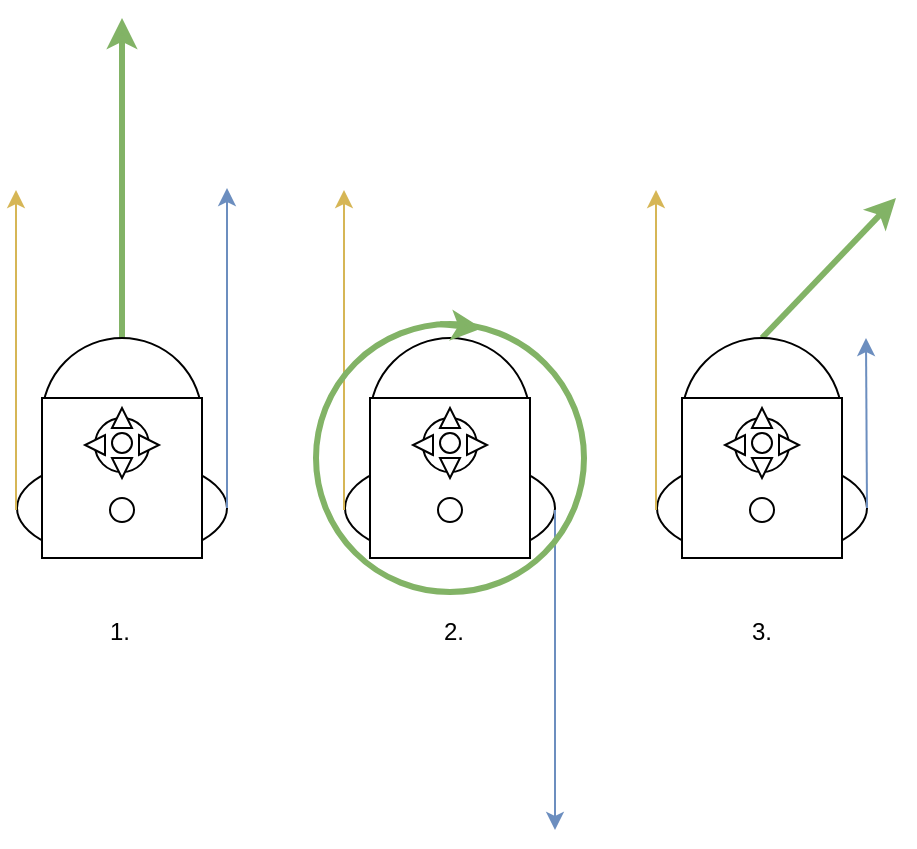 <mxfile version="12.3.7" type="device" pages="1"><diagram id="qB9L1Cb3DhEaYUuQo80A" name="Page-1"><mxGraphModel dx="941" dy="549" grid="1" gridSize="10" guides="1" tooltips="1" connect="1" arrows="1" fold="1" page="1" pageScale="1" pageWidth="1169" pageHeight="827" math="0" shadow="0"><root><mxCell id="0"/><mxCell id="1" parent="0"/><mxCell id="spooD4yjkM3qiapYt5UC-16" value="" style="endArrow=classic;html=1;strokeWidth=3;fillColor=#d5e8d4;strokeColor=#82b366;" edge="1" parent="1"><mxGeometry width="50" height="50" relative="1" as="geometry"><mxPoint x="73.0" y="170" as="sourcePoint"/><mxPoint x="73.0" y="10" as="targetPoint"/></mxGeometry></mxCell><mxCell id="spooD4yjkM3qiapYt5UC-3" value="" style="ellipse;whiteSpace=wrap;html=1;" vertex="1" parent="1"><mxGeometry x="20.5" y="230" width="105" height="50" as="geometry"/></mxCell><mxCell id="spooD4yjkM3qiapYt5UC-2" value="" style="ellipse;whiteSpace=wrap;html=1;aspect=fixed;" vertex="1" parent="1"><mxGeometry x="33" y="170" width="80" height="80" as="geometry"/></mxCell><mxCell id="spooD4yjkM3qiapYt5UC-1" value="" style="whiteSpace=wrap;html=1;aspect=fixed;" vertex="1" parent="1"><mxGeometry x="33" y="200" width="80" height="80" as="geometry"/></mxCell><mxCell id="spooD4yjkM3qiapYt5UC-6" value="" style="ellipse;whiteSpace=wrap;html=1;aspect=fixed;" vertex="1" parent="1"><mxGeometry x="59.5" y="210" width="27" height="27" as="geometry"/></mxCell><mxCell id="spooD4yjkM3qiapYt5UC-7" value="" style="triangle;whiteSpace=wrap;html=1;" vertex="1" parent="1"><mxGeometry x="81.5" y="218.5" width="10" height="10" as="geometry"/></mxCell><mxCell id="spooD4yjkM3qiapYt5UC-8" value="" style="triangle;whiteSpace=wrap;html=1;rotation=-180;" vertex="1" parent="1"><mxGeometry x="54.5" y="218.5" width="10" height="10" as="geometry"/></mxCell><mxCell id="spooD4yjkM3qiapYt5UC-9" value="" style="triangle;whiteSpace=wrap;html=1;rotation=-90;" vertex="1" parent="1"><mxGeometry x="68" y="205" width="10" height="10" as="geometry"/></mxCell><mxCell id="spooD4yjkM3qiapYt5UC-10" value="" style="triangle;whiteSpace=wrap;html=1;rotation=90;" vertex="1" parent="1"><mxGeometry x="68" y="230" width="10" height="10" as="geometry"/></mxCell><mxCell id="spooD4yjkM3qiapYt5UC-11" value="" style="ellipse;whiteSpace=wrap;html=1;aspect=fixed;" vertex="1" parent="1"><mxGeometry x="68" y="217.5" width="10" height="10" as="geometry"/></mxCell><mxCell id="spooD4yjkM3qiapYt5UC-12" value="" style="ellipse;whiteSpace=wrap;html=1;aspect=fixed;" vertex="1" parent="1"><mxGeometry x="67" y="250" width="12" height="12" as="geometry"/></mxCell><mxCell id="spooD4yjkM3qiapYt5UC-13" value="" style="endArrow=classic;html=1;fillColor=#fff2cc;strokeColor=#d6b656;" edge="1" parent="1"><mxGeometry width="50" height="50" relative="1" as="geometry"><mxPoint x="20" y="256" as="sourcePoint"/><mxPoint x="20" y="96" as="targetPoint"/></mxGeometry></mxCell><mxCell id="spooD4yjkM3qiapYt5UC-14" value="" style="endArrow=classic;html=1;fillColor=#dae8fc;strokeColor=#6c8ebf;" edge="1" parent="1"><mxGeometry width="50" height="50" relative="1" as="geometry"><mxPoint x="125.5" y="255" as="sourcePoint"/><mxPoint x="125.5" y="95" as="targetPoint"/></mxGeometry></mxCell><mxCell id="Bv8I98MuulcPJa4PQHZ9-1" value="" style="endArrow=classic;html=1;strokeWidth=3;fillColor=#d5e8d4;strokeColor=#82b366;" edge="1" parent="1"><mxGeometry width="50" height="50" relative="1" as="geometry"><mxPoint x="393" y="170" as="sourcePoint"/><mxPoint x="460" y="100" as="targetPoint"/></mxGeometry></mxCell><mxCell id="Bv8I98MuulcPJa4PQHZ9-2" value="" style="ellipse;whiteSpace=wrap;html=1;" vertex="1" parent="1"><mxGeometry x="340.5" y="230" width="105" height="50" as="geometry"/></mxCell><mxCell id="Bv8I98MuulcPJa4PQHZ9-3" value="" style="ellipse;whiteSpace=wrap;html=1;aspect=fixed;" vertex="1" parent="1"><mxGeometry x="353" y="170" width="80" height="80" as="geometry"/></mxCell><mxCell id="Bv8I98MuulcPJa4PQHZ9-4" value="" style="whiteSpace=wrap;html=1;aspect=fixed;" vertex="1" parent="1"><mxGeometry x="353" y="200" width="80" height="80" as="geometry"/></mxCell><mxCell id="Bv8I98MuulcPJa4PQHZ9-5" value="" style="ellipse;whiteSpace=wrap;html=1;aspect=fixed;" vertex="1" parent="1"><mxGeometry x="379.5" y="210" width="27" height="27" as="geometry"/></mxCell><mxCell id="Bv8I98MuulcPJa4PQHZ9-6" value="" style="triangle;whiteSpace=wrap;html=1;" vertex="1" parent="1"><mxGeometry x="401.5" y="218.5" width="10" height="10" as="geometry"/></mxCell><mxCell id="Bv8I98MuulcPJa4PQHZ9-7" value="" style="triangle;whiteSpace=wrap;html=1;rotation=-180;" vertex="1" parent="1"><mxGeometry x="374.5" y="218.5" width="10" height="10" as="geometry"/></mxCell><mxCell id="Bv8I98MuulcPJa4PQHZ9-8" value="" style="triangle;whiteSpace=wrap;html=1;rotation=-90;" vertex="1" parent="1"><mxGeometry x="388" y="205" width="10" height="10" as="geometry"/></mxCell><mxCell id="Bv8I98MuulcPJa4PQHZ9-9" value="" style="triangle;whiteSpace=wrap;html=1;rotation=90;" vertex="1" parent="1"><mxGeometry x="388" y="230" width="10" height="10" as="geometry"/></mxCell><mxCell id="Bv8I98MuulcPJa4PQHZ9-10" value="" style="ellipse;whiteSpace=wrap;html=1;aspect=fixed;" vertex="1" parent="1"><mxGeometry x="388" y="217.5" width="10" height="10" as="geometry"/></mxCell><mxCell id="Bv8I98MuulcPJa4PQHZ9-11" value="" style="ellipse;whiteSpace=wrap;html=1;aspect=fixed;" vertex="1" parent="1"><mxGeometry x="387" y="250" width="12" height="12" as="geometry"/></mxCell><mxCell id="Bv8I98MuulcPJa4PQHZ9-12" value="" style="endArrow=classic;html=1;fillColor=#fff2cc;strokeColor=#d6b656;" edge="1" parent="1"><mxGeometry width="50" height="50" relative="1" as="geometry"><mxPoint x="340" y="256" as="sourcePoint"/><mxPoint x="340" y="96.0" as="targetPoint"/></mxGeometry></mxCell><mxCell id="Bv8I98MuulcPJa4PQHZ9-13" value="" style="endArrow=classic;html=1;fillColor=#dae8fc;strokeColor=#6c8ebf;" edge="1" parent="1"><mxGeometry width="50" height="50" relative="1" as="geometry"><mxPoint x="445.5" y="255" as="sourcePoint"/><mxPoint x="445" y="170" as="targetPoint"/></mxGeometry></mxCell><mxCell id="8leWHvvpN3oYwVEN9GtV-1" value="" style="ellipse;whiteSpace=wrap;html=1;" vertex="1" parent="1"><mxGeometry x="184.5" y="230" width="105" height="50" as="geometry"/></mxCell><mxCell id="8leWHvvpN3oYwVEN9GtV-2" value="" style="ellipse;whiteSpace=wrap;html=1;aspect=fixed;" vertex="1" parent="1"><mxGeometry x="197" y="170" width="80" height="80" as="geometry"/></mxCell><mxCell id="8leWHvvpN3oYwVEN9GtV-3" value="" style="whiteSpace=wrap;html=1;aspect=fixed;" vertex="1" parent="1"><mxGeometry x="197" y="200" width="80" height="80" as="geometry"/></mxCell><mxCell id="8leWHvvpN3oYwVEN9GtV-4" value="" style="ellipse;whiteSpace=wrap;html=1;aspect=fixed;" vertex="1" parent="1"><mxGeometry x="223.5" y="210" width="27" height="27" as="geometry"/></mxCell><mxCell id="8leWHvvpN3oYwVEN9GtV-5" value="" style="triangle;whiteSpace=wrap;html=1;" vertex="1" parent="1"><mxGeometry x="245.5" y="218.5" width="10" height="10" as="geometry"/></mxCell><mxCell id="8leWHvvpN3oYwVEN9GtV-6" value="" style="triangle;whiteSpace=wrap;html=1;rotation=-180;" vertex="1" parent="1"><mxGeometry x="218.5" y="218.5" width="10" height="10" as="geometry"/></mxCell><mxCell id="8leWHvvpN3oYwVEN9GtV-7" value="" style="triangle;whiteSpace=wrap;html=1;rotation=-90;" vertex="1" parent="1"><mxGeometry x="232" y="205" width="10" height="10" as="geometry"/></mxCell><mxCell id="8leWHvvpN3oYwVEN9GtV-8" value="" style="triangle;whiteSpace=wrap;html=1;rotation=90;" vertex="1" parent="1"><mxGeometry x="232" y="230" width="10" height="10" as="geometry"/></mxCell><mxCell id="8leWHvvpN3oYwVEN9GtV-9" value="" style="ellipse;whiteSpace=wrap;html=1;aspect=fixed;" vertex="1" parent="1"><mxGeometry x="232" y="217.5" width="10" height="10" as="geometry"/></mxCell><mxCell id="8leWHvvpN3oYwVEN9GtV-10" value="" style="ellipse;whiteSpace=wrap;html=1;aspect=fixed;" vertex="1" parent="1"><mxGeometry x="231" y="250" width="12" height="12" as="geometry"/></mxCell><mxCell id="8leWHvvpN3oYwVEN9GtV-11" value="" style="endArrow=classic;html=1;fillColor=#fff2cc;strokeColor=#d6b656;" edge="1" parent="1"><mxGeometry width="50" height="50" relative="1" as="geometry"><mxPoint x="184" y="256" as="sourcePoint"/><mxPoint x="184" y="96" as="targetPoint"/></mxGeometry></mxCell><mxCell id="8leWHvvpN3oYwVEN9GtV-12" value="" style="endArrow=none;html=1;fillColor=#dae8fc;strokeColor=#6c8ebf;endFill=0;startArrow=classic;startFill=1;" edge="1" parent="1"><mxGeometry width="50" height="50" relative="1" as="geometry"><mxPoint x="289.5" y="416" as="sourcePoint"/><mxPoint x="289.5" y="256" as="targetPoint"/></mxGeometry></mxCell><mxCell id="8leWHvvpN3oYwVEN9GtV-13" value="" style="ellipse;whiteSpace=wrap;html=1;aspect=fixed;fillColor=none;strokeColor=#82b366;strokeWidth=3;" vertex="1" parent="1"><mxGeometry x="170" y="163" width="134" height="134" as="geometry"/></mxCell><mxCell id="8leWHvvpN3oYwVEN9GtV-14" value="" style="endArrow=classic;html=1;strokeWidth=3;fillColor=#d5e8d4;strokeColor=#82b366;entryX=0.619;entryY=0.016;entryDx=0;entryDy=0;entryPerimeter=0;" edge="1" parent="1" target="8leWHvvpN3oYwVEN9GtV-13"><mxGeometry width="50" height="50" relative="1" as="geometry"><mxPoint x="232" y="163" as="sourcePoint"/><mxPoint x="242" y="153" as="targetPoint"/></mxGeometry></mxCell><mxCell id="OqCbS0oRHq2En3tk-O4h-1" value="1." style="text;html=1;strokeColor=none;fillColor=none;align=center;verticalAlign=middle;whiteSpace=wrap;rounded=0;" vertex="1" parent="1"><mxGeometry x="51.5" y="307" width="40" height="20" as="geometry"/></mxCell><mxCell id="OqCbS0oRHq2En3tk-O4h-2" value="2." style="text;html=1;strokeColor=none;fillColor=none;align=center;verticalAlign=middle;whiteSpace=wrap;rounded=0;" vertex="1" parent="1"><mxGeometry x="218.5" y="307" width="40" height="20" as="geometry"/></mxCell><mxCell id="OqCbS0oRHq2En3tk-O4h-3" value="3." style="text;html=1;strokeColor=none;fillColor=none;align=center;verticalAlign=middle;whiteSpace=wrap;rounded=0;" vertex="1" parent="1"><mxGeometry x="373" y="307" width="40" height="20" as="geometry"/></mxCell></root></mxGraphModel></diagram></mxfile>